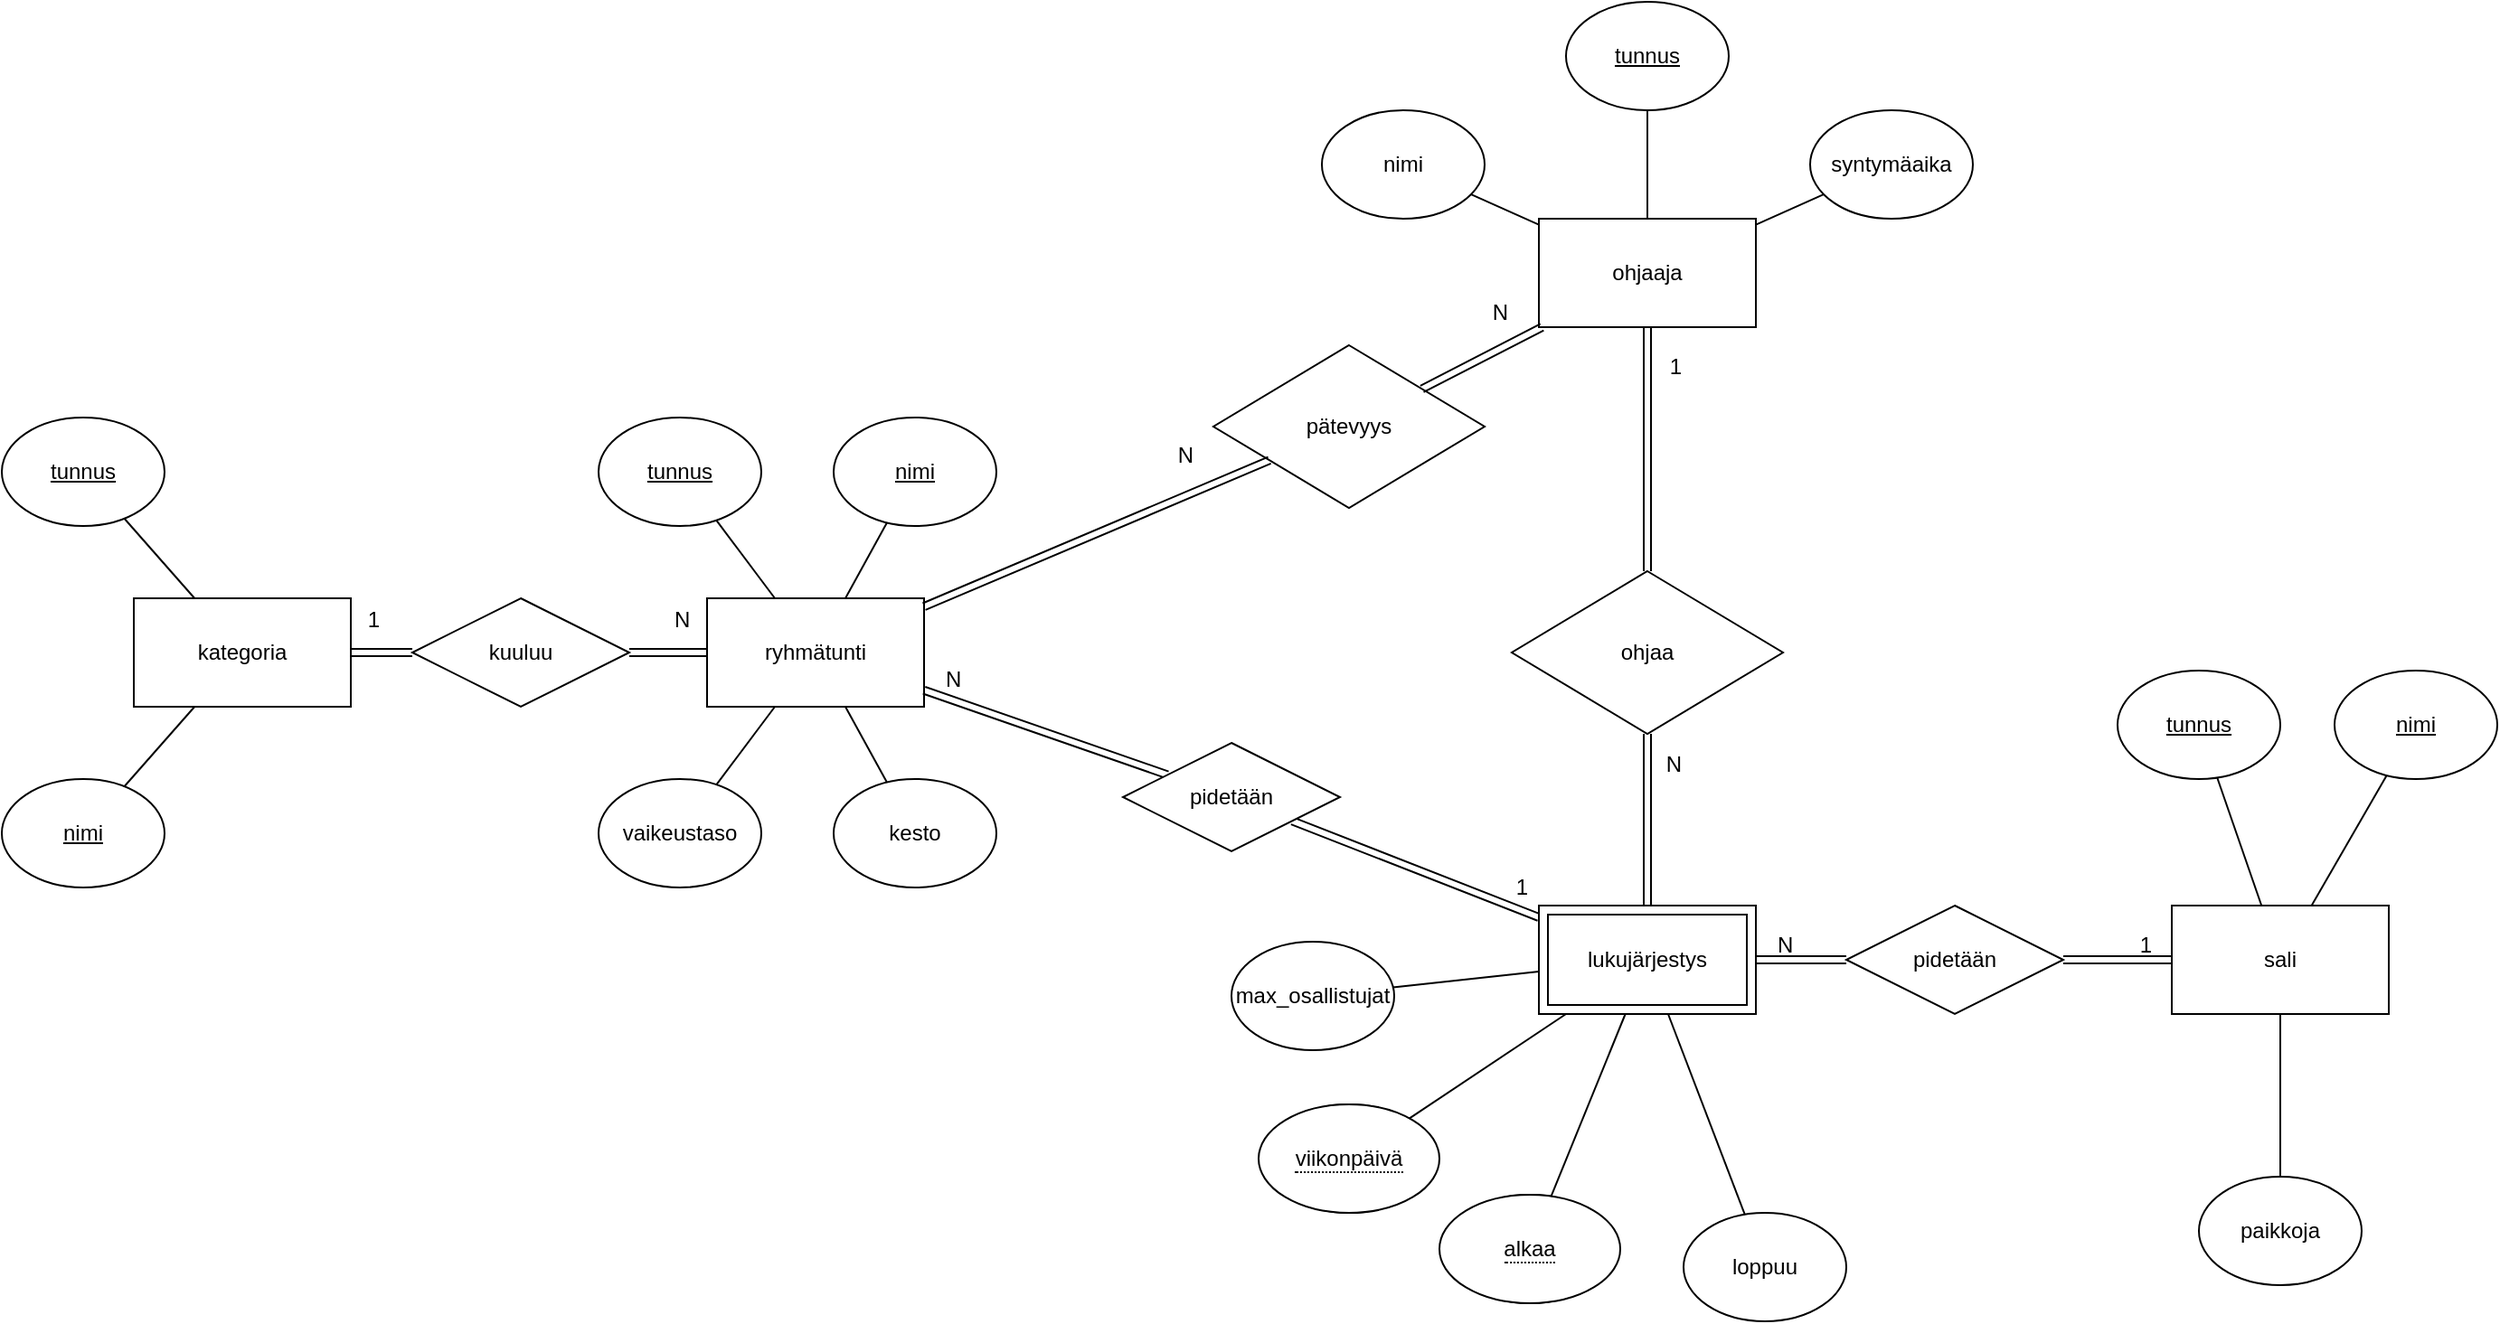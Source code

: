 <mxfile version="21.8.2" type="github">
  <diagram name="Page-1" id="rCQEHk5AixNXXwSne6Aq">
    <mxGraphModel dx="2872" dy="2287" grid="1" gridSize="10" guides="1" tooltips="1" connect="1" arrows="1" fold="1" page="1" pageScale="1" pageWidth="827" pageHeight="1169" math="0" shadow="0">
      <root>
        <mxCell id="0" />
        <mxCell id="1" parent="0" />
        <mxCell id="_bvSd32ubLVk9DA3Oi3Z-1" value="ryhmätunti" style="rounded=0;whiteSpace=wrap;html=1;" parent="1" vertex="1">
          <mxGeometry x="-310" y="310" width="120" height="60" as="geometry" />
        </mxCell>
        <mxCell id="_bvSd32ubLVk9DA3Oi3Z-2" value="kategoria" style="rounded=0;whiteSpace=wrap;html=1;" parent="1" vertex="1">
          <mxGeometry x="-627" y="310" width="120" height="60" as="geometry" />
        </mxCell>
        <mxCell id="_bvSd32ubLVk9DA3Oi3Z-3" value="ohjaaja" style="rounded=0;whiteSpace=wrap;html=1;" parent="1" vertex="1">
          <mxGeometry x="150" y="100" width="120" height="60" as="geometry" />
        </mxCell>
        <mxCell id="_bvSd32ubLVk9DA3Oi3Z-5" value="sali" style="rounded=0;whiteSpace=wrap;html=1;" parent="1" vertex="1">
          <mxGeometry x="500" y="480" width="120" height="60" as="geometry" />
        </mxCell>
        <mxCell id="_bvSd32ubLVk9DA3Oi3Z-6" value="&lt;u&gt;tunnus&lt;/u&gt;" style="ellipse;whiteSpace=wrap;html=1;" parent="1" vertex="1">
          <mxGeometry x="-370" y="210" width="90" height="60" as="geometry" />
        </mxCell>
        <mxCell id="_bvSd32ubLVk9DA3Oi3Z-7" value="&lt;u&gt;nimi&lt;/u&gt;" style="ellipse;whiteSpace=wrap;html=1;" parent="1" vertex="1">
          <mxGeometry x="-240" y="210" width="90" height="60" as="geometry" />
        </mxCell>
        <mxCell id="_bvSd32ubLVk9DA3Oi3Z-8" value="kesto" style="ellipse;whiteSpace=wrap;html=1;" parent="1" vertex="1">
          <mxGeometry x="-240" y="410" width="90" height="60" as="geometry" />
        </mxCell>
        <mxCell id="_bvSd32ubLVk9DA3Oi3Z-9" value="vaikeustaso" style="ellipse;whiteSpace=wrap;html=1;" parent="1" vertex="1">
          <mxGeometry x="-370" y="410" width="90" height="60" as="geometry" />
        </mxCell>
        <mxCell id="_bvSd32ubLVk9DA3Oi3Z-10" value="" style="endArrow=none;html=1;rounded=0;" parent="1" source="_bvSd32ubLVk9DA3Oi3Z-9" target="_bvSd32ubLVk9DA3Oi3Z-1" edge="1">
          <mxGeometry width="50" height="50" relative="1" as="geometry">
            <mxPoint x="-230" y="460" as="sourcePoint" />
            <mxPoint x="-180" y="410" as="targetPoint" />
          </mxGeometry>
        </mxCell>
        <mxCell id="_bvSd32ubLVk9DA3Oi3Z-11" value="" style="endArrow=none;html=1;rounded=0;" parent="1" source="_bvSd32ubLVk9DA3Oi3Z-8" target="_bvSd32ubLVk9DA3Oi3Z-1" edge="1">
          <mxGeometry width="50" height="50" relative="1" as="geometry">
            <mxPoint x="20" y="490" as="sourcePoint" />
            <mxPoint x="70" y="440" as="targetPoint" />
          </mxGeometry>
        </mxCell>
        <mxCell id="_bvSd32ubLVk9DA3Oi3Z-12" value="" style="endArrow=none;html=1;rounded=0;" parent="1" source="_bvSd32ubLVk9DA3Oi3Z-6" target="_bvSd32ubLVk9DA3Oi3Z-1" edge="1">
          <mxGeometry width="50" height="50" relative="1" as="geometry">
            <mxPoint x="20" y="490" as="sourcePoint" />
            <mxPoint x="70" y="440" as="targetPoint" />
          </mxGeometry>
        </mxCell>
        <mxCell id="_bvSd32ubLVk9DA3Oi3Z-13" value="" style="endArrow=none;html=1;rounded=0;" parent="1" source="_bvSd32ubLVk9DA3Oi3Z-1" target="_bvSd32ubLVk9DA3Oi3Z-7" edge="1">
          <mxGeometry width="50" height="50" relative="1" as="geometry">
            <mxPoint x="20" y="490" as="sourcePoint" />
            <mxPoint x="70" y="440" as="targetPoint" />
          </mxGeometry>
        </mxCell>
        <mxCell id="_bvSd32ubLVk9DA3Oi3Z-14" value="&lt;u&gt;nimi&lt;/u&gt;" style="ellipse;whiteSpace=wrap;html=1;" parent="1" vertex="1">
          <mxGeometry x="-700" y="410" width="90" height="60" as="geometry" />
        </mxCell>
        <mxCell id="_bvSd32ubLVk9DA3Oi3Z-15" value="&lt;u&gt;tunnus&lt;/u&gt;" style="ellipse;whiteSpace=wrap;html=1;" parent="1" vertex="1">
          <mxGeometry x="-700" y="210" width="90" height="60" as="geometry" />
        </mxCell>
        <mxCell id="_bvSd32ubLVk9DA3Oi3Z-16" value="" style="endArrow=none;html=1;rounded=0;" parent="1" source="_bvSd32ubLVk9DA3Oi3Z-14" target="_bvSd32ubLVk9DA3Oi3Z-2" edge="1">
          <mxGeometry width="50" height="50" relative="1" as="geometry">
            <mxPoint x="-537" y="490" as="sourcePoint" />
            <mxPoint x="-487" y="440" as="targetPoint" />
          </mxGeometry>
        </mxCell>
        <mxCell id="_bvSd32ubLVk9DA3Oi3Z-17" value="" style="endArrow=none;html=1;rounded=0;" parent="1" source="_bvSd32ubLVk9DA3Oi3Z-2" target="_bvSd32ubLVk9DA3Oi3Z-15" edge="1">
          <mxGeometry width="50" height="50" relative="1" as="geometry">
            <mxPoint x="-537" y="490" as="sourcePoint" />
            <mxPoint x="-487" y="440" as="targetPoint" />
          </mxGeometry>
        </mxCell>
        <mxCell id="_bvSd32ubLVk9DA3Oi3Z-18" value="nimi" style="ellipse;whiteSpace=wrap;html=1;" parent="1" vertex="1">
          <mxGeometry x="30" y="40" width="90" height="60" as="geometry" />
        </mxCell>
        <mxCell id="_bvSd32ubLVk9DA3Oi3Z-19" value="&lt;u&gt;tunnus&lt;/u&gt;" style="ellipse;whiteSpace=wrap;html=1;" parent="1" vertex="1">
          <mxGeometry x="165" y="-20" width="90" height="60" as="geometry" />
        </mxCell>
        <mxCell id="_bvSd32ubLVk9DA3Oi3Z-20" value="" style="endArrow=none;html=1;rounded=0;" parent="1" source="_bvSd32ubLVk9DA3Oi3Z-19" target="_bvSd32ubLVk9DA3Oi3Z-3" edge="1">
          <mxGeometry width="50" height="50" relative="1" as="geometry">
            <mxPoint x="465" as="sourcePoint" />
            <mxPoint x="515" y="-50" as="targetPoint" />
          </mxGeometry>
        </mxCell>
        <mxCell id="_bvSd32ubLVk9DA3Oi3Z-21" value="" style="endArrow=none;html=1;rounded=0;" parent="1" source="_bvSd32ubLVk9DA3Oi3Z-18" target="_bvSd32ubLVk9DA3Oi3Z-3" edge="1">
          <mxGeometry width="50" height="50" relative="1" as="geometry">
            <mxPoint x="465" as="sourcePoint" />
            <mxPoint x="515" y="-50" as="targetPoint" />
          </mxGeometry>
        </mxCell>
        <mxCell id="_bvSd32ubLVk9DA3Oi3Z-22" value="syntymäaika" style="ellipse;whiteSpace=wrap;html=1;" parent="1" vertex="1">
          <mxGeometry x="300" y="40" width="90" height="60" as="geometry" />
        </mxCell>
        <mxCell id="_bvSd32ubLVk9DA3Oi3Z-23" value="" style="endArrow=none;html=1;rounded=0;" parent="1" source="_bvSd32ubLVk9DA3Oi3Z-22" target="_bvSd32ubLVk9DA3Oi3Z-3" edge="1">
          <mxGeometry width="50" height="50" relative="1" as="geometry">
            <mxPoint x="465" as="sourcePoint" />
            <mxPoint x="515" y="-50" as="targetPoint" />
          </mxGeometry>
        </mxCell>
        <mxCell id="_bvSd32ubLVk9DA3Oi3Z-32" value="pätevyys" style="rhombus;whiteSpace=wrap;html=1;" parent="1" vertex="1">
          <mxGeometry x="-30" y="170" width="150" height="90" as="geometry" />
        </mxCell>
        <mxCell id="_bvSd32ubLVk9DA3Oi3Z-34" value="viikonpäivä" style="ellipse;whiteSpace=wrap;html=1;" parent="1" vertex="1">
          <mxGeometry y="590" width="90" height="60" as="geometry" />
        </mxCell>
        <mxCell id="_bvSd32ubLVk9DA3Oi3Z-35" value="alkaa" style="ellipse;whiteSpace=wrap;html=1;" parent="1" vertex="1">
          <mxGeometry x="100" y="640" width="90" height="60" as="geometry" />
        </mxCell>
        <mxCell id="_bvSd32ubLVk9DA3Oi3Z-36" value="loppuu" style="ellipse;whiteSpace=wrap;html=1;" parent="1" vertex="1">
          <mxGeometry x="230" y="650" width="90" height="60" as="geometry" />
        </mxCell>
        <mxCell id="_bvSd32ubLVk9DA3Oi3Z-38" value="" style="endArrow=none;html=1;rounded=0;" parent="1" source="_bvSd32ubLVk9DA3Oi3Z-36" target="uSmkR0jeEMEtlkLvggBr-1" edge="1">
          <mxGeometry width="50" height="50" relative="1" as="geometry">
            <mxPoint x="189" y="524.29" as="sourcePoint" />
            <mxPoint x="148.846" y="530" as="targetPoint" />
          </mxGeometry>
        </mxCell>
        <mxCell id="_bvSd32ubLVk9DA3Oi3Z-39" value="" style="endArrow=none;html=1;rounded=0;" parent="1" source="_bvSd32ubLVk9DA3Oi3Z-34" target="uSmkR0jeEMEtlkLvggBr-1" edge="1">
          <mxGeometry width="50" height="50" relative="1" as="geometry">
            <mxPoint x="189" y="524.29" as="sourcePoint" />
            <mxPoint x="95.357" y="530" as="targetPoint" />
          </mxGeometry>
        </mxCell>
        <mxCell id="_bvSd32ubLVk9DA3Oi3Z-40" value="max_osallistujat" style="ellipse;whiteSpace=wrap;html=1;" parent="1" vertex="1">
          <mxGeometry x="-20" y="500" width="90" height="60" as="geometry" />
        </mxCell>
        <mxCell id="_bvSd32ubLVk9DA3Oi3Z-41" value="" style="endArrow=none;html=1;rounded=0;" parent="1" source="_bvSd32ubLVk9DA3Oi3Z-40" target="uSmkR0jeEMEtlkLvggBr-1" edge="1">
          <mxGeometry width="50" height="50" relative="1" as="geometry">
            <mxPoint x="29" y="624.29" as="sourcePoint" />
            <mxPoint x="60" y="516.216" as="targetPoint" />
          </mxGeometry>
        </mxCell>
        <mxCell id="_bvSd32ubLVk9DA3Oi3Z-42" value="&lt;u&gt;nimi&lt;/u&gt;" style="ellipse;whiteSpace=wrap;html=1;" parent="1" vertex="1">
          <mxGeometry x="590" y="350" width="90" height="60" as="geometry" />
        </mxCell>
        <mxCell id="_bvSd32ubLVk9DA3Oi3Z-43" value="&lt;u&gt;tunnus&lt;/u&gt;" style="ellipse;whiteSpace=wrap;html=1;" parent="1" vertex="1">
          <mxGeometry x="470" y="350" width="90" height="60" as="geometry" />
        </mxCell>
        <mxCell id="_bvSd32ubLVk9DA3Oi3Z-44" value="" style="endArrow=none;html=1;rounded=0;" parent="1" source="_bvSd32ubLVk9DA3Oi3Z-5" target="_bvSd32ubLVk9DA3Oi3Z-43" edge="1">
          <mxGeometry width="50" height="50" relative="1" as="geometry">
            <mxPoint x="580" y="515" as="sourcePoint" />
            <mxPoint x="630" y="465" as="targetPoint" />
          </mxGeometry>
        </mxCell>
        <mxCell id="_bvSd32ubLVk9DA3Oi3Z-45" value="" style="endArrow=none;html=1;rounded=0;" parent="1" source="_bvSd32ubLVk9DA3Oi3Z-5" target="_bvSd32ubLVk9DA3Oi3Z-42" edge="1">
          <mxGeometry width="50" height="50" relative="1" as="geometry">
            <mxPoint x="580" y="515" as="sourcePoint" />
            <mxPoint x="630" y="465" as="targetPoint" />
          </mxGeometry>
        </mxCell>
        <mxCell id="_bvSd32ubLVk9DA3Oi3Z-48" value="" style="endArrow=none;html=1;rounded=0;" parent="1" source="_bvSd32ubLVk9DA3Oi3Z-5" target="_bvSd32ubLVk9DA3Oi3Z-47" edge="1">
          <mxGeometry width="50" height="50" relative="1" as="geometry">
            <mxPoint x="570" y="545" as="sourcePoint" />
            <mxPoint x="620" y="595" as="targetPoint" />
          </mxGeometry>
        </mxCell>
        <mxCell id="_bvSd32ubLVk9DA3Oi3Z-47" value="paikkoja" style="ellipse;whiteSpace=wrap;html=1;" parent="1" vertex="1">
          <mxGeometry x="515" y="630" width="90" height="60" as="geometry" />
        </mxCell>
        <mxCell id="_bvSd32ubLVk9DA3Oi3Z-55" value="" style="shape=link;html=1;rounded=0;" parent="1" source="uSmkR0jeEMEtlkLvggBr-5" target="_bvSd32ubLVk9DA3Oi3Z-1" edge="1">
          <mxGeometry relative="1" as="geometry">
            <mxPoint x="-350" y="330" as="sourcePoint" />
            <mxPoint x="-190" y="330" as="targetPoint" />
          </mxGeometry>
        </mxCell>
        <mxCell id="_bvSd32ubLVk9DA3Oi3Z-57" value="1" style="resizable=0;html=1;whiteSpace=wrap;align=right;verticalAlign=bottom;" parent="_bvSd32ubLVk9DA3Oi3Z-55" connectable="0" vertex="1">
          <mxGeometry x="1" relative="1" as="geometry">
            <mxPoint x="-180" y="-10" as="offset" />
          </mxGeometry>
        </mxCell>
        <mxCell id="_bvSd32ubLVk9DA3Oi3Z-58" value="" style="shape=link;html=1;rounded=0;" parent="1" source="_bvSd32ubLVk9DA3Oi3Z-32" target="_bvSd32ubLVk9DA3Oi3Z-3" edge="1">
          <mxGeometry relative="1" as="geometry">
            <mxPoint x="-30" y="240" as="sourcePoint" />
            <mxPoint x="130" y="240" as="targetPoint" />
          </mxGeometry>
        </mxCell>
        <mxCell id="_bvSd32ubLVk9DA3Oi3Z-59" value="N" style="resizable=0;html=1;whiteSpace=wrap;align=right;verticalAlign=bottom;" parent="_bvSd32ubLVk9DA3Oi3Z-58" connectable="0" vertex="1">
          <mxGeometry x="1" relative="1" as="geometry">
            <mxPoint x="-17" as="offset" />
          </mxGeometry>
        </mxCell>
        <mxCell id="_bvSd32ubLVk9DA3Oi3Z-61" value="" style="shape=link;html=1;rounded=0;" parent="1" source="_bvSd32ubLVk9DA3Oi3Z-1" target="_bvSd32ubLVk9DA3Oi3Z-32" edge="1">
          <mxGeometry relative="1" as="geometry">
            <mxPoint x="-100" y="230" as="sourcePoint" />
            <mxPoint x="60" y="230" as="targetPoint" />
          </mxGeometry>
        </mxCell>
        <mxCell id="_bvSd32ubLVk9DA3Oi3Z-62" value="N" style="resizable=0;html=1;whiteSpace=wrap;align=right;verticalAlign=bottom;" parent="_bvSd32ubLVk9DA3Oi3Z-61" connectable="0" vertex="1">
          <mxGeometry x="1" relative="1" as="geometry">
            <mxPoint x="-41" y="6" as="offset" />
          </mxGeometry>
        </mxCell>
        <mxCell id="_bvSd32ubLVk9DA3Oi3Z-65" value="ohjaa" style="rhombus;whiteSpace=wrap;html=1;" parent="1" vertex="1">
          <mxGeometry x="135" y="295" width="150" height="90" as="geometry" />
        </mxCell>
        <mxCell id="_bvSd32ubLVk9DA3Oi3Z-66" value="" style="shape=link;html=1;rounded=0;" parent="1" source="_bvSd32ubLVk9DA3Oi3Z-65" target="_bvSd32ubLVk9DA3Oi3Z-3" edge="1">
          <mxGeometry relative="1" as="geometry">
            <mxPoint x="190" y="260" as="sourcePoint" />
            <mxPoint x="350" y="270" as="targetPoint" />
          </mxGeometry>
        </mxCell>
        <mxCell id="_bvSd32ubLVk9DA3Oi3Z-67" value="1" style="resizable=0;html=1;whiteSpace=wrap;align=right;verticalAlign=bottom;" parent="_bvSd32ubLVk9DA3Oi3Z-66" connectable="0" vertex="1">
          <mxGeometry x="1" relative="1" as="geometry">
            <mxPoint x="20" y="30" as="offset" />
          </mxGeometry>
        </mxCell>
        <mxCell id="_bvSd32ubLVk9DA3Oi3Z-68" value="" style="shape=link;html=1;rounded=0;" parent="1" source="_bvSd32ubLVk9DA3Oi3Z-65" target="uSmkR0jeEMEtlkLvggBr-1" edge="1">
          <mxGeometry relative="1" as="geometry">
            <mxPoint x="-10" y="390" as="sourcePoint" />
            <mxPoint x="127.273" y="470" as="targetPoint" />
          </mxGeometry>
        </mxCell>
        <mxCell id="_bvSd32ubLVk9DA3Oi3Z-69" value="N" style="resizable=0;html=1;whiteSpace=wrap;align=right;verticalAlign=bottom;" parent="_bvSd32ubLVk9DA3Oi3Z-68" connectable="0" vertex="1">
          <mxGeometry x="1" relative="1" as="geometry">
            <mxPoint x="20" y="-70" as="offset" />
          </mxGeometry>
        </mxCell>
        <mxCell id="_bvSd32ubLVk9DA3Oi3Z-70" value="" style="shape=link;html=1;rounded=0;" parent="1" source="uSmkR0jeEMEtlkLvggBr-9" target="uSmkR0jeEMEtlkLvggBr-1" edge="1">
          <mxGeometry relative="1" as="geometry">
            <mxPoint x="-140" y="610" as="sourcePoint" />
            <mxPoint x="60" y="474.054" as="targetPoint" />
          </mxGeometry>
        </mxCell>
        <mxCell id="_bvSd32ubLVk9DA3Oi3Z-71" value="1" style="resizable=0;html=1;whiteSpace=wrap;align=right;verticalAlign=bottom;" parent="_bvSd32ubLVk9DA3Oi3Z-70" connectable="0" vertex="1">
          <mxGeometry x="1" relative="1" as="geometry">
            <mxPoint x="-5" y="-8" as="offset" />
          </mxGeometry>
        </mxCell>
        <mxCell id="_bvSd32ubLVk9DA3Oi3Z-72" value="" style="shape=link;html=1;rounded=0;" parent="1" source="uSmkR0jeEMEtlkLvggBr-37" target="_bvSd32ubLVk9DA3Oi3Z-5" edge="1">
          <mxGeometry relative="1" as="geometry">
            <mxPoint x="460" y="510" as="sourcePoint" />
            <mxPoint x="500" y="500" as="targetPoint" />
          </mxGeometry>
        </mxCell>
        <mxCell id="_bvSd32ubLVk9DA3Oi3Z-74" value="1" style="resizable=0;html=1;whiteSpace=wrap;align=right;verticalAlign=bottom;" parent="_bvSd32ubLVk9DA3Oi3Z-72" connectable="0" vertex="1">
          <mxGeometry x="1" relative="1" as="geometry">
            <mxPoint x="-10" as="offset" />
          </mxGeometry>
        </mxCell>
        <mxCell id="uSmkR0jeEMEtlkLvggBr-3" value="&lt;span style=&quot;border-bottom: 1px dotted&quot;&gt;viikonpäivä&lt;/span&gt;" style="ellipse;whiteSpace=wrap;html=1;align=center;" parent="1" vertex="1">
          <mxGeometry x="-5" y="590" width="100" height="60" as="geometry" />
        </mxCell>
        <mxCell id="uSmkR0jeEMEtlkLvggBr-4" value="&lt;span style=&quot;border-bottom: 1px dotted&quot;&gt;alkaa&lt;br&gt;&lt;/span&gt;" style="ellipse;whiteSpace=wrap;html=1;align=center;" parent="1" vertex="1">
          <mxGeometry x="95" y="640" width="100" height="60" as="geometry" />
        </mxCell>
        <mxCell id="uSmkR0jeEMEtlkLvggBr-6" value="" style="shape=link;html=1;rounded=0;" parent="1" source="_bvSd32ubLVk9DA3Oi3Z-2" target="uSmkR0jeEMEtlkLvggBr-5" edge="1">
          <mxGeometry relative="1" as="geometry">
            <mxPoint x="-507" y="340" as="sourcePoint" />
            <mxPoint x="-310" y="340" as="targetPoint" />
          </mxGeometry>
        </mxCell>
        <mxCell id="uSmkR0jeEMEtlkLvggBr-7" value="N" style="resizable=0;html=1;whiteSpace=wrap;align=left;verticalAlign=bottom;" parent="uSmkR0jeEMEtlkLvggBr-6" connectable="0" vertex="1">
          <mxGeometry x="-1" relative="1" as="geometry">
            <mxPoint x="177" y="-10" as="offset" />
          </mxGeometry>
        </mxCell>
        <mxCell id="uSmkR0jeEMEtlkLvggBr-5" value="kuuluu" style="shape=rhombus;perimeter=rhombusPerimeter;whiteSpace=wrap;html=1;align=center;" parent="1" vertex="1">
          <mxGeometry x="-473" y="310" width="120" height="60" as="geometry" />
        </mxCell>
        <mxCell id="uSmkR0jeEMEtlkLvggBr-10" value="" style="shape=link;html=1;rounded=0;" parent="1" source="_bvSd32ubLVk9DA3Oi3Z-1" target="uSmkR0jeEMEtlkLvggBr-9" edge="1">
          <mxGeometry relative="1" as="geometry">
            <mxPoint x="-190" y="366" as="sourcePoint" />
            <mxPoint x="-70" y="360" as="targetPoint" />
          </mxGeometry>
        </mxCell>
        <mxCell id="uSmkR0jeEMEtlkLvggBr-9" value="pidetään" style="shape=rhombus;perimeter=rhombusPerimeter;whiteSpace=wrap;html=1;align=center;" parent="1" vertex="1">
          <mxGeometry x="-80" y="390" width="120" height="60" as="geometry" />
        </mxCell>
        <mxCell id="uSmkR0jeEMEtlkLvggBr-36" value="" style="endArrow=none;html=1;rounded=0;" parent="1" source="_bvSd32ubLVk9DA3Oi3Z-35" target="uSmkR0jeEMEtlkLvggBr-1" edge="1">
          <mxGeometry width="50" height="50" relative="1" as="geometry">
            <mxPoint x="133" y="640" as="sourcePoint" />
            <mxPoint x="122.647" y="530" as="targetPoint" />
          </mxGeometry>
        </mxCell>
        <mxCell id="uSmkR0jeEMEtlkLvggBr-1" value="lukujärjestys" style="shape=ext;margin=3;double=1;whiteSpace=wrap;html=1;align=center;" parent="1" vertex="1">
          <mxGeometry x="150" y="480" width="120" height="60" as="geometry" />
        </mxCell>
        <mxCell id="uSmkR0jeEMEtlkLvggBr-38" value="" style="shape=link;html=1;rounded=0;" parent="1" source="uSmkR0jeEMEtlkLvggBr-1" target="uSmkR0jeEMEtlkLvggBr-37" edge="1">
          <mxGeometry relative="1" as="geometry">
            <mxPoint x="270" y="510" as="sourcePoint" />
            <mxPoint x="470" y="510" as="targetPoint" />
          </mxGeometry>
        </mxCell>
        <mxCell id="uSmkR0jeEMEtlkLvggBr-39" value="N" style="resizable=0;html=1;whiteSpace=wrap;align=left;verticalAlign=bottom;" parent="uSmkR0jeEMEtlkLvggBr-38" connectable="0" vertex="1">
          <mxGeometry x="-1" relative="1" as="geometry">
            <mxPoint x="10" as="offset" />
          </mxGeometry>
        </mxCell>
        <mxCell id="uSmkR0jeEMEtlkLvggBr-41" value="N" style="resizable=0;html=1;whiteSpace=wrap;align=left;verticalAlign=bottom;" parent="uSmkR0jeEMEtlkLvggBr-38" connectable="0" vertex="1">
          <mxGeometry x="-1" relative="1" as="geometry">
            <mxPoint x="-450" y="-147" as="offset" />
          </mxGeometry>
        </mxCell>
        <mxCell id="uSmkR0jeEMEtlkLvggBr-37" value="pidetään" style="shape=rhombus;perimeter=rhombusPerimeter;whiteSpace=wrap;html=1;align=center;" parent="1" vertex="1">
          <mxGeometry x="320" y="480" width="120" height="60" as="geometry" />
        </mxCell>
      </root>
    </mxGraphModel>
  </diagram>
</mxfile>
